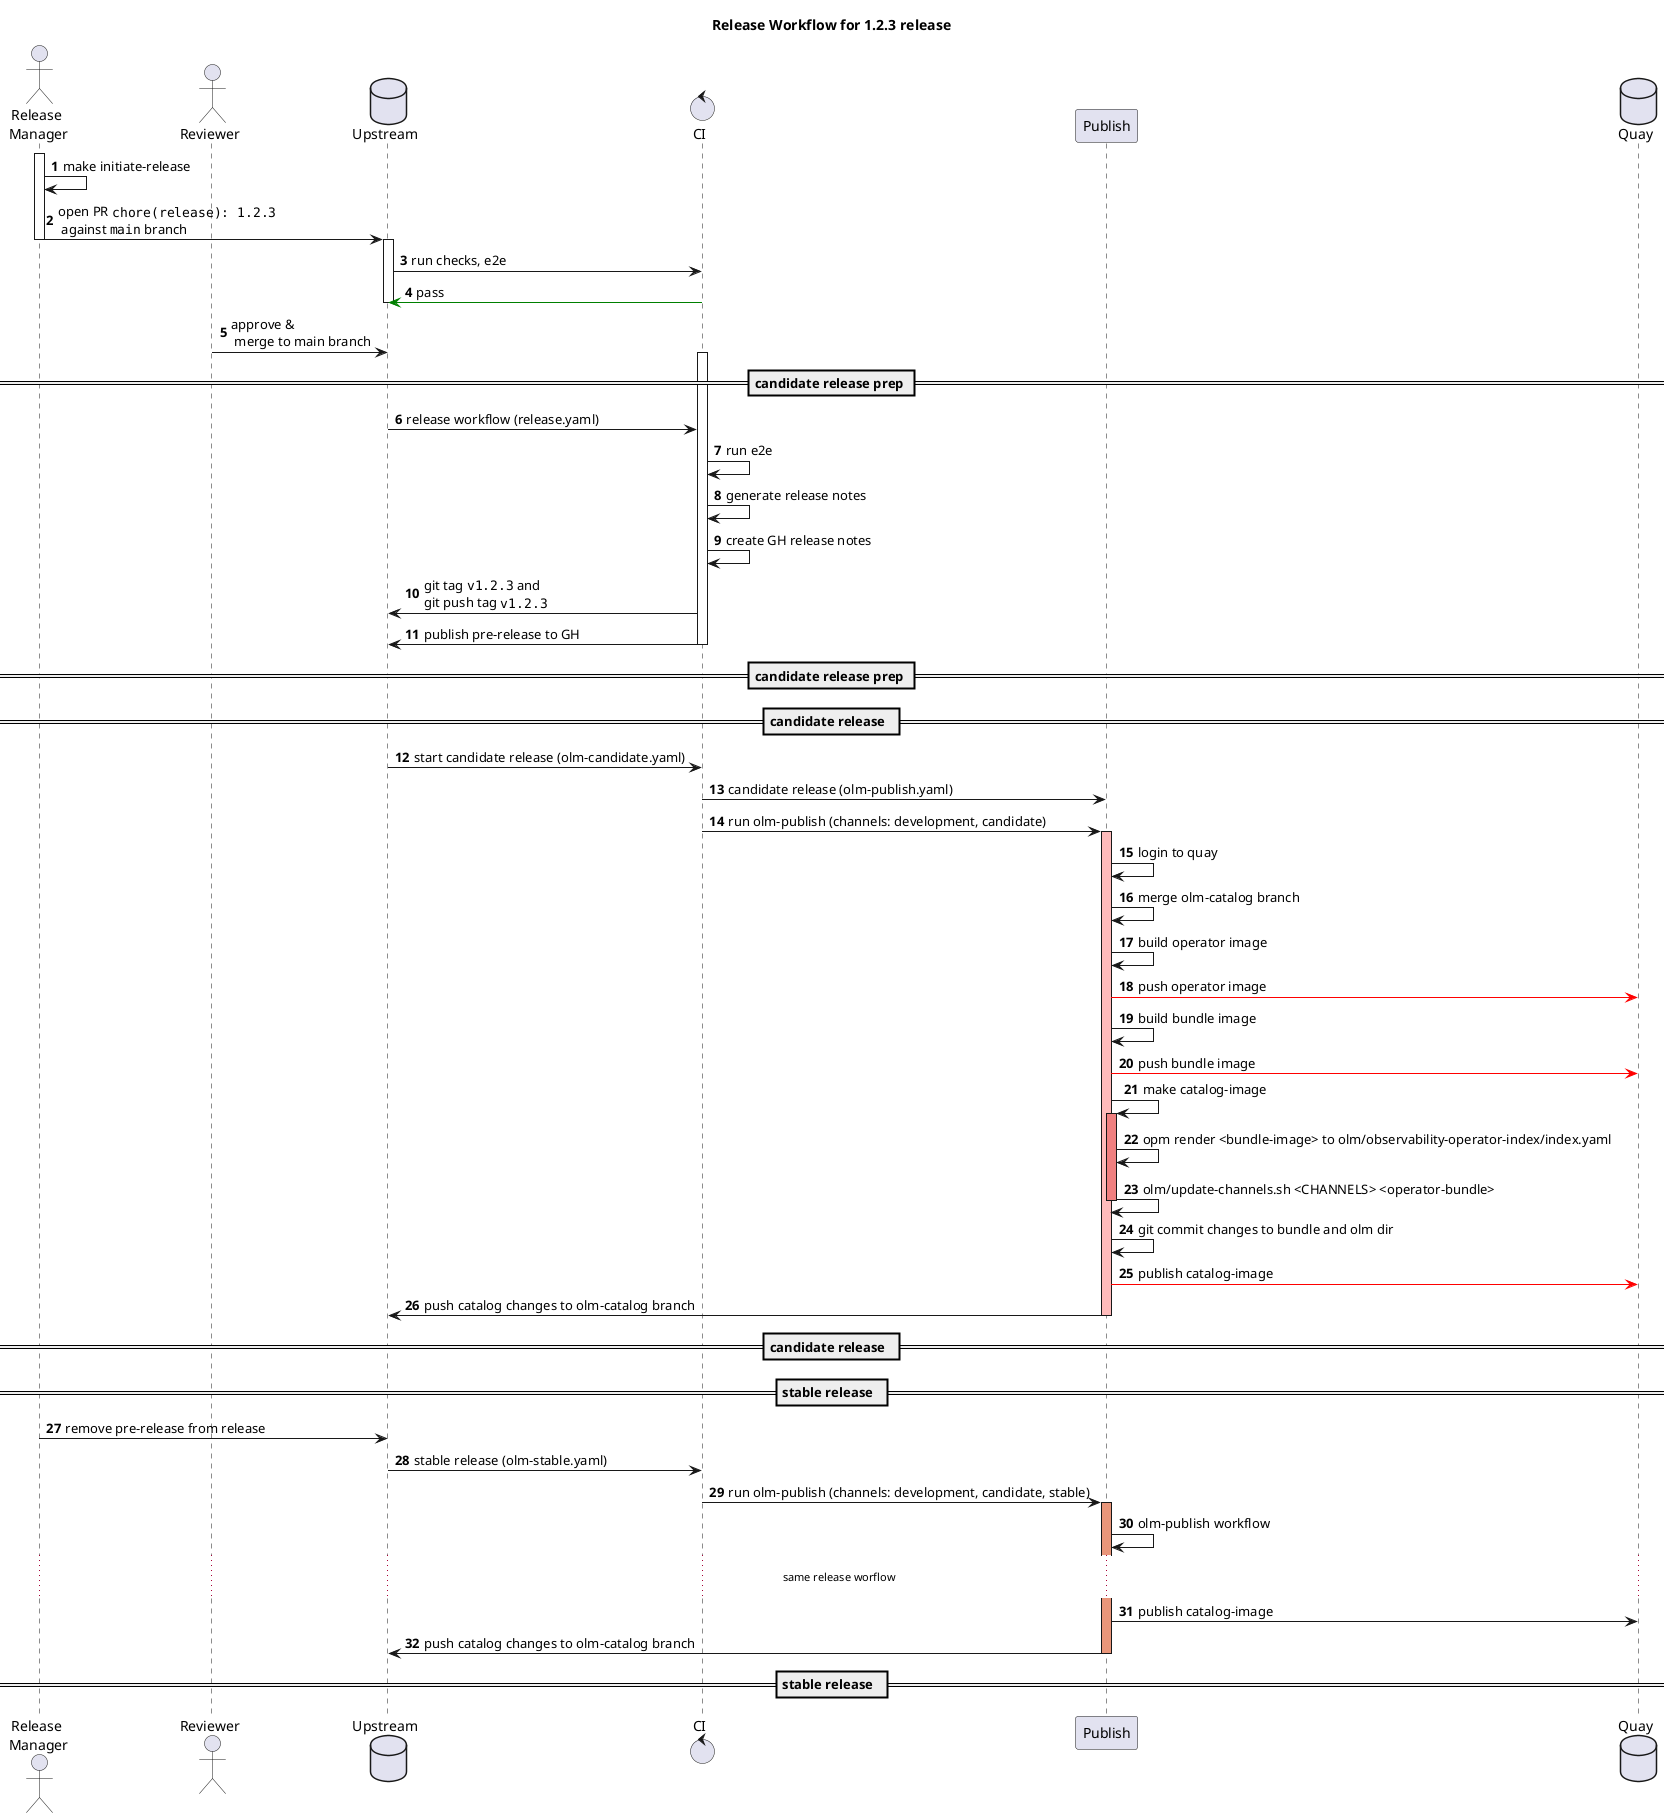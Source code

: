 @startuml
'NOTE: use http://sujoyu.github.io/plantuml-previewer to render the Sequence diagram

title Release Workflow for 1.2.3 release

autonumber
actor "Release\n Manager" as RM order 10
actor Reviewer order 20
database Upstream order 30
control CI order 40
participant Publish order 50
database Quay order 60

activate RM
RM -> RM: make initiate-release
RM -> Upstream: open PR ""chore(release): 1.2.3"" \n against ""main"" branch
deactivate RM

activate Upstream
Upstream -> CI: run checks, e2e
CI -[#green]> Upstream:  pass
deactivate Upstream

Reviewer -> Upstream: approve &\n merge to main branch

== candidate release prep ==
activate CI
Upstream -> CI: release workflow (release.yaml)
CI -> CI: run e2e
CI -> CI: generate release notes
CI -> CI: create GH release notes
CI -> Upstream: git tag ""v1.2.3"" and \ngit push tag ""v1.2.3""
CI -> Upstream: publish pre-release to GH
deactivate CI
== candidate release prep ==

== candidate release  ==
Upstream -> CI: start candidate release (olm-candidate.yaml)
CI -> Publish: candidate release (olm-publish.yaml)
CI -> Publish: run olm-publish (channels: development, candidate)
    activate Publish #FFBBBB
    Publish -> Publish: login to quay
    Publish -> Publish: merge olm-catalog branch
    Publish -> Publish: build operator image
    Publish -[#red]> Quay: push operator image
    Publish -> Publish: build bundle image
    Publish -[#red]> Quay: push bundle image
    Publish -> Publish: make catalog-image

        activate Publish #lightcoral
        Publish -> Publish: opm render <bundle-image> to olm/observability-operator-index/index.yaml
        Publish -> Publish: olm/update-channels.sh <CHANNELS> <operator-bundle>
        deactivate Publish
    Publish -> Publish: git commit changes to bundle and olm dir
    Publish -[#red]> Quay: publish catalog-image
    Publish -> Upstream:  push catalog changes to olm-catalog branch
    deactivate Publish
== candidate release  ==

== stable release  ==
RM -> Upstream: remove pre-release from release
Upstream -> CI: stable release (olm-stable.yaml)
CI -> Publish: run olm-publish (channels: development, candidate, stable)
    activate Publish #DarkSalmon
    Publish -> Publish: olm-publish workflow
    ...same release worflow...
    Publish -> Quay: publish catalog-image
    Publish -> Upstream:  push catalog changes to olm-catalog branch
    deactivate Publish
== stable release  ==

@enduml
